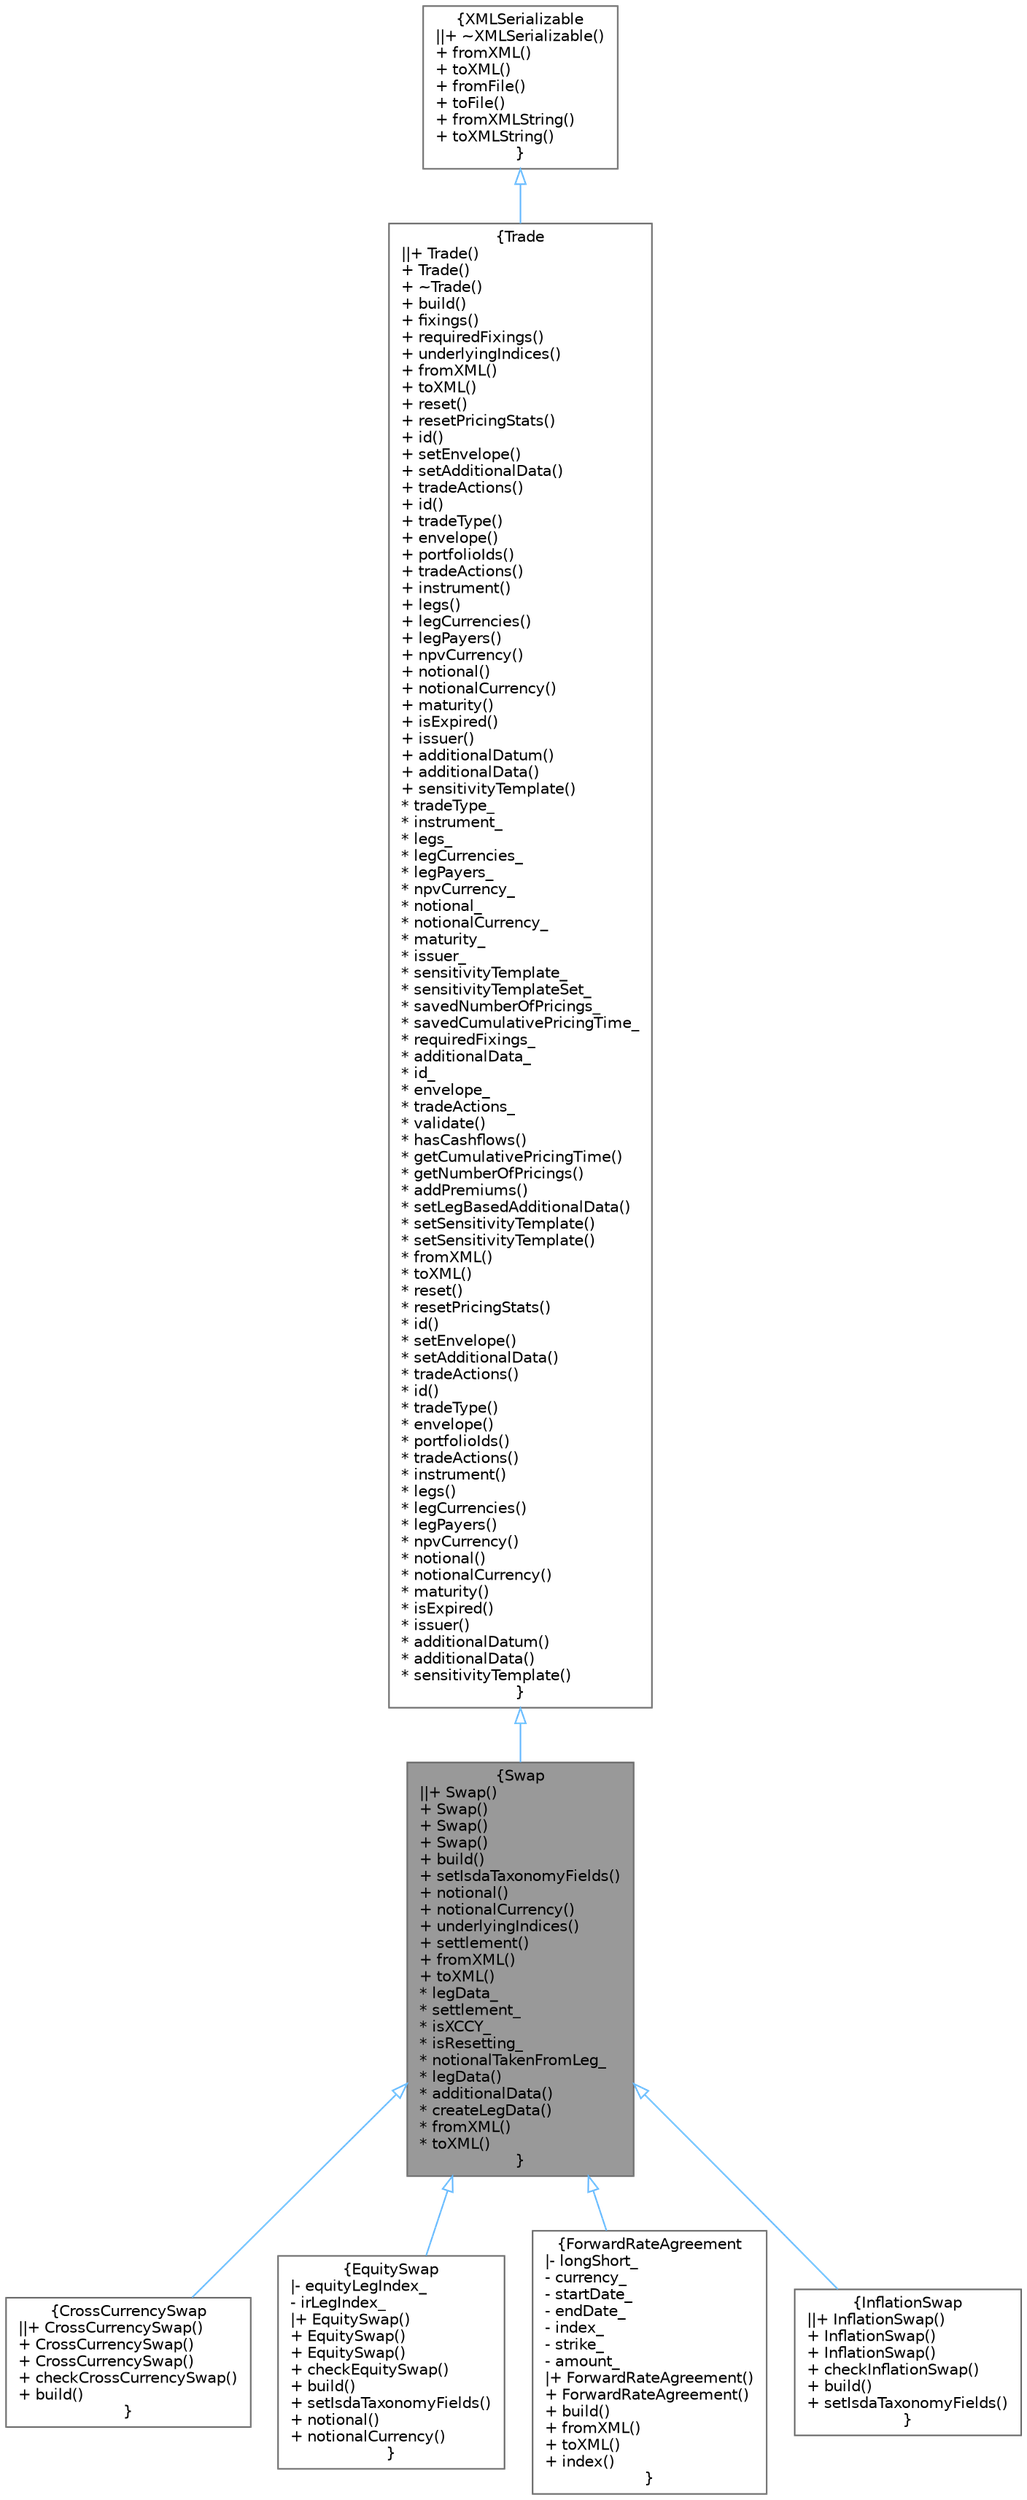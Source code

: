 digraph "Swap"
{
 // INTERACTIVE_SVG=YES
 // LATEX_PDF_SIZE
  bgcolor="transparent";
  edge [fontname=Helvetica,fontsize=10,labelfontname=Helvetica,labelfontsize=10];
  node [fontname=Helvetica,fontsize=10,shape=box,height=0.2,width=0.4];
  Node1 [label="{Swap\n||+ Swap()\l+ Swap()\l+ Swap()\l+ Swap()\l+ build()\l+ setIsdaTaxonomyFields()\l+ notional()\l+ notionalCurrency()\l+ underlyingIndices()\l+ settlement()\l+ fromXML()\l+ toXML()\l* legData_\l* settlement_\l* isXCCY_\l* isResetting_\l* notionalTakenFromLeg_\l* legData()\l* additionalData()\l* createLegData()\l* fromXML()\l* toXML()\l}",height=0.2,width=0.4,color="gray40", fillcolor="grey60", style="filled", fontcolor="black",tooltip="Serializable Swap, Single and Cross Currency."];
  Node2 -> Node1 [dir="back",color="steelblue1",style="solid",arrowtail="onormal"];
  Node2 [label="{Trade\n||+ Trade()\l+ Trade()\l+ ~Trade()\l+ build()\l+ fixings()\l+ requiredFixings()\l+ underlyingIndices()\l+ fromXML()\l+ toXML()\l+ reset()\l+ resetPricingStats()\l+ id()\l+ setEnvelope()\l+ setAdditionalData()\l+ tradeActions()\l+ id()\l+ tradeType()\l+ envelope()\l+ portfolioIds()\l+ tradeActions()\l+ instrument()\l+ legs()\l+ legCurrencies()\l+ legPayers()\l+ npvCurrency()\l+ notional()\l+ notionalCurrency()\l+ maturity()\l+ isExpired()\l+ issuer()\l+ additionalDatum()\l+ additionalData()\l+ sensitivityTemplate()\l* tradeType_\l* instrument_\l* legs_\l* legCurrencies_\l* legPayers_\l* npvCurrency_\l* notional_\l* notionalCurrency_\l* maturity_\l* issuer_\l* sensitivityTemplate_\l* sensitivityTemplateSet_\l* savedNumberOfPricings_\l* savedCumulativePricingTime_\l* requiredFixings_\l* additionalData_\l* id_\l* envelope_\l* tradeActions_\l* validate()\l* hasCashflows()\l* getCumulativePricingTime()\l* getNumberOfPricings()\l* addPremiums()\l* setLegBasedAdditionalData()\l* setSensitivityTemplate()\l* setSensitivityTemplate()\l* fromXML()\l* toXML()\l* reset()\l* resetPricingStats()\l* id()\l* setEnvelope()\l* setAdditionalData()\l* tradeActions()\l* id()\l* tradeType()\l* envelope()\l* portfolioIds()\l* tradeActions()\l* instrument()\l* legs()\l* legCurrencies()\l* legPayers()\l* npvCurrency()\l* notional()\l* notionalCurrency()\l* maturity()\l* isExpired()\l* issuer()\l* additionalDatum()\l* additionalData()\l* sensitivityTemplate()\l}",height=0.2,width=0.4,color="gray40", fillcolor="white", style="filled",URL="$classore_1_1data_1_1_trade.html",tooltip="Trade base class."];
  Node3 -> Node2 [dir="back",color="steelblue1",style="solid",arrowtail="onormal"];
  Node3 [label="{XMLSerializable\n||+ ~XMLSerializable()\l+ fromXML()\l+ toXML()\l+ fromFile()\l+ toFile()\l+ fromXMLString()\l+ toXMLString()\l}",height=0.2,width=0.4,color="gray40", fillcolor="white", style="filled",URL="$classore_1_1data_1_1_x_m_l_serializable.html",tooltip="Base class for all serializable classes."];
  Node1 -> Node4 [dir="back",color="steelblue1",style="solid",arrowtail="onormal"];
  Node4 [label="{CrossCurrencySwap\n||+ CrossCurrencySwap()\l+ CrossCurrencySwap()\l+ CrossCurrencySwap()\l+ checkCrossCurrencySwap()\l+ build()\l}",height=0.2,width=0.4,color="gray40", fillcolor="white", style="filled",URL="$classore_1_1data_1_1_cross_currency_swap.html",tooltip="Serializable Cross Currency Swap contract."];
  Node1 -> Node5 [dir="back",color="steelblue1",style="solid",arrowtail="onormal"];
  Node5 [label="{EquitySwap\n|- equityLegIndex_\l- irLegIndex_\l|+ EquitySwap()\l+ EquitySwap()\l+ EquitySwap()\l+ checkEquitySwap()\l+ build()\l+ setIsdaTaxonomyFields()\l+ notional()\l+ notionalCurrency()\l}",height=0.2,width=0.4,color="gray40", fillcolor="white", style="filled",URL="$classore_1_1data_1_1_equity_swap.html",tooltip="Serializable Equity Swap contract."];
  Node1 -> Node6 [dir="back",color="steelblue1",style="solid",arrowtail="onormal"];
  Node6 [label="{ForwardRateAgreement\n|- longShort_\l- currency_\l- startDate_\l- endDate_\l- index_\l- strike_\l- amount_\l|+ ForwardRateAgreement()\l+ ForwardRateAgreement()\l+ build()\l+ fromXML()\l+ toXML()\l+ index()\l}",height=0.2,width=0.4,color="gray40", fillcolor="white", style="filled",URL="$classore_1_1data_1_1_forward_rate_agreement.html",tooltip="Serializable ForwardRateAgreement."];
  Node1 -> Node7 [dir="back",color="steelblue1",style="solid",arrowtail="onormal"];
  Node7 [label="{InflationSwap\n||+ InflationSwap()\l+ InflationSwap()\l+ InflationSwap()\l+ checkInflationSwap()\l+ build()\l+ setIsdaTaxonomyFields()\l}",height=0.2,width=0.4,color="gray40", fillcolor="white", style="filled",URL="$classore_1_1data_1_1_inflation_swap.html",tooltip="Serializable Cross Currency Swap contract."];
}
